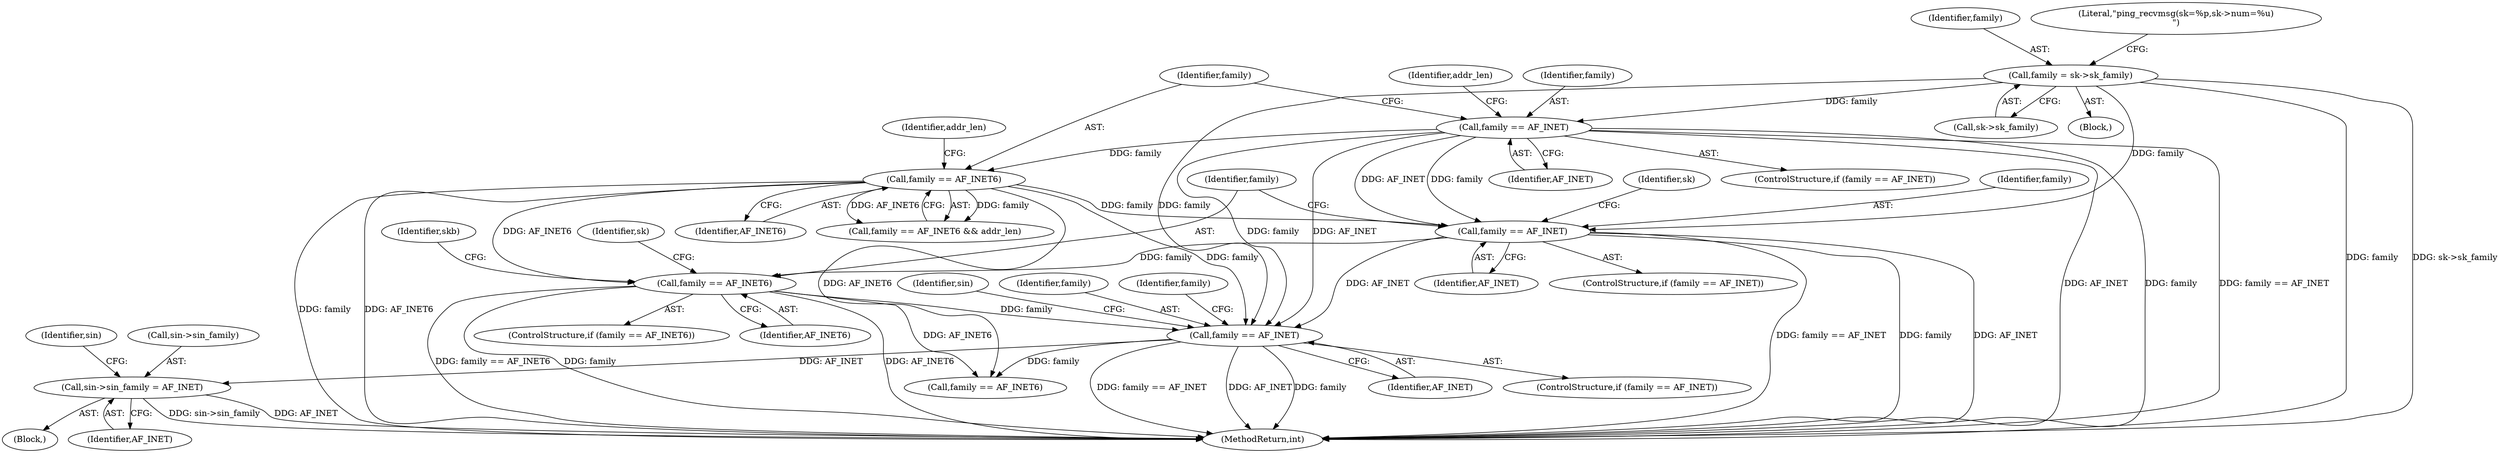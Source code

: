 digraph "0_linux_bceaa90240b6019ed73b49965eac7d167610be69_0@pointer" {
"1000253" [label="(Call,sin->sin_family = AF_INET)"];
"1000242" [label="(Call,family == AF_INET)"];
"1000186" [label="(Call,family == AF_INET6)"];
"1000175" [label="(Call,family == AF_INET)"];
"1000159" [label="(Call,family == AF_INET6)"];
"1000147" [label="(Call,family == AF_INET)"];
"1000118" [label="(Call,family = sk->sk_family)"];
"1000175" [label="(Call,family == AF_INET)"];
"1000186" [label="(Call,family == AF_INET6)"];
"1000162" [label="(Identifier,addr_len)"];
"1000161" [label="(Identifier,AF_INET6)"];
"1000118" [label="(Call,family = sk->sk_family)"];
"1000181" [label="(Identifier,sk)"];
"1000384" [label="(MethodReturn,int)"];
"1000176" [label="(Identifier,family)"];
"1000119" [label="(Identifier,family)"];
"1000160" [label="(Identifier,family)"];
"1000159" [label="(Call,family == AF_INET6)"];
"1000177" [label="(Identifier,AF_INET)"];
"1000247" [label="(Identifier,sin)"];
"1000254" [label="(Call,sin->sin_family)"];
"1000244" [label="(Identifier,AF_INET)"];
"1000120" [label="(Call,sk->sk_family)"];
"1000253" [label="(Call,sin->sin_family = AF_INET)"];
"1000241" [label="(ControlStructure,if (family == AF_INET))"];
"1000260" [label="(Identifier,sin)"];
"1000111" [label="(Block,)"];
"1000174" [label="(ControlStructure,if (family == AF_INET))"];
"1000245" [label="(Block,)"];
"1000243" [label="(Identifier,family)"];
"1000292" [label="(Identifier,family)"];
"1000185" [label="(ControlStructure,if (family == AF_INET6))"];
"1000257" [label="(Identifier,AF_INET)"];
"1000147" [label="(Call,family == AF_INET)"];
"1000192" [label="(Identifier,sk)"];
"1000152" [label="(Identifier,addr_len)"];
"1000242" [label="(Call,family == AF_INET)"];
"1000196" [label="(Identifier,skb)"];
"1000149" [label="(Identifier,AF_INET)"];
"1000291" [label="(Call,family == AF_INET6)"];
"1000187" [label="(Identifier,family)"];
"1000158" [label="(Call,family == AF_INET6 && addr_len)"];
"1000129" [label="(Literal,\"ping_recvmsg(sk=%p,sk->num=%u)\n\")"];
"1000188" [label="(Identifier,AF_INET6)"];
"1000146" [label="(ControlStructure,if (family == AF_INET))"];
"1000148" [label="(Identifier,family)"];
"1000253" -> "1000245"  [label="AST: "];
"1000253" -> "1000257"  [label="CFG: "];
"1000254" -> "1000253"  [label="AST: "];
"1000257" -> "1000253"  [label="AST: "];
"1000260" -> "1000253"  [label="CFG: "];
"1000253" -> "1000384"  [label="DDG: sin->sin_family"];
"1000253" -> "1000384"  [label="DDG: AF_INET"];
"1000242" -> "1000253"  [label="DDG: AF_INET"];
"1000242" -> "1000241"  [label="AST: "];
"1000242" -> "1000244"  [label="CFG: "];
"1000243" -> "1000242"  [label="AST: "];
"1000244" -> "1000242"  [label="AST: "];
"1000247" -> "1000242"  [label="CFG: "];
"1000292" -> "1000242"  [label="CFG: "];
"1000242" -> "1000384"  [label="DDG: family == AF_INET"];
"1000242" -> "1000384"  [label="DDG: AF_INET"];
"1000242" -> "1000384"  [label="DDG: family"];
"1000186" -> "1000242"  [label="DDG: family"];
"1000159" -> "1000242"  [label="DDG: family"];
"1000147" -> "1000242"  [label="DDG: family"];
"1000147" -> "1000242"  [label="DDG: AF_INET"];
"1000118" -> "1000242"  [label="DDG: family"];
"1000175" -> "1000242"  [label="DDG: AF_INET"];
"1000242" -> "1000291"  [label="DDG: family"];
"1000186" -> "1000185"  [label="AST: "];
"1000186" -> "1000188"  [label="CFG: "];
"1000187" -> "1000186"  [label="AST: "];
"1000188" -> "1000186"  [label="AST: "];
"1000192" -> "1000186"  [label="CFG: "];
"1000196" -> "1000186"  [label="CFG: "];
"1000186" -> "1000384"  [label="DDG: AF_INET6"];
"1000186" -> "1000384"  [label="DDG: family == AF_INET6"];
"1000186" -> "1000384"  [label="DDG: family"];
"1000175" -> "1000186"  [label="DDG: family"];
"1000159" -> "1000186"  [label="DDG: AF_INET6"];
"1000186" -> "1000291"  [label="DDG: AF_INET6"];
"1000175" -> "1000174"  [label="AST: "];
"1000175" -> "1000177"  [label="CFG: "];
"1000176" -> "1000175"  [label="AST: "];
"1000177" -> "1000175"  [label="AST: "];
"1000181" -> "1000175"  [label="CFG: "];
"1000187" -> "1000175"  [label="CFG: "];
"1000175" -> "1000384"  [label="DDG: family"];
"1000175" -> "1000384"  [label="DDG: AF_INET"];
"1000175" -> "1000384"  [label="DDG: family == AF_INET"];
"1000159" -> "1000175"  [label="DDG: family"];
"1000147" -> "1000175"  [label="DDG: family"];
"1000147" -> "1000175"  [label="DDG: AF_INET"];
"1000118" -> "1000175"  [label="DDG: family"];
"1000159" -> "1000158"  [label="AST: "];
"1000159" -> "1000161"  [label="CFG: "];
"1000160" -> "1000159"  [label="AST: "];
"1000161" -> "1000159"  [label="AST: "];
"1000162" -> "1000159"  [label="CFG: "];
"1000158" -> "1000159"  [label="CFG: "];
"1000159" -> "1000384"  [label="DDG: family"];
"1000159" -> "1000384"  [label="DDG: AF_INET6"];
"1000159" -> "1000158"  [label="DDG: family"];
"1000159" -> "1000158"  [label="DDG: AF_INET6"];
"1000147" -> "1000159"  [label="DDG: family"];
"1000159" -> "1000291"  [label="DDG: AF_INET6"];
"1000147" -> "1000146"  [label="AST: "];
"1000147" -> "1000149"  [label="CFG: "];
"1000148" -> "1000147"  [label="AST: "];
"1000149" -> "1000147"  [label="AST: "];
"1000152" -> "1000147"  [label="CFG: "];
"1000160" -> "1000147"  [label="CFG: "];
"1000147" -> "1000384"  [label="DDG: AF_INET"];
"1000147" -> "1000384"  [label="DDG: family"];
"1000147" -> "1000384"  [label="DDG: family == AF_INET"];
"1000118" -> "1000147"  [label="DDG: family"];
"1000118" -> "1000111"  [label="AST: "];
"1000118" -> "1000120"  [label="CFG: "];
"1000119" -> "1000118"  [label="AST: "];
"1000120" -> "1000118"  [label="AST: "];
"1000129" -> "1000118"  [label="CFG: "];
"1000118" -> "1000384"  [label="DDG: sk->sk_family"];
"1000118" -> "1000384"  [label="DDG: family"];
}
